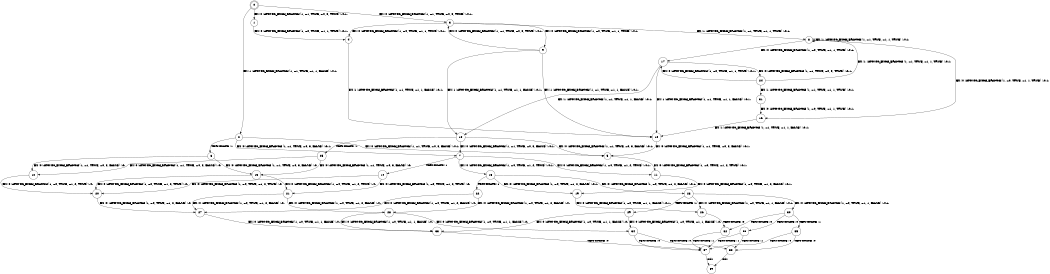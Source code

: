 digraph BCG {
size = "7, 10.5";
center = TRUE;
node [shape = circle];
0 [peripheries = 2];
0 -> 1 [label = "EX !0 !ATOMIC_EXCH_BRANCH (1, +1, TRUE, +0, 3, TRUE) !:0:1:"];
0 -> 2 [label = "EX !1 !ATOMIC_EXCH_BRANCH (1, +1, TRUE, +1, 1, FALSE) !:0:1:"];
0 -> 3 [label = "EX !0 !ATOMIC_EXCH_BRANCH (1, +1, TRUE, +0, 3, TRUE) !:0:1:"];
1 -> 4 [label = "EX !0 !ATOMIC_EXCH_BRANCH (1, +0, TRUE, +1, 1, TRUE) !:0:1:"];
2 -> 5 [label = "EX !0 !ATOMIC_EXCH_BRANCH (1, +1, TRUE, +0, 3, FALSE) !:0:1:"];
2 -> 6 [label = "TERMINATE !1"];
2 -> 7 [label = "EX !0 !ATOMIC_EXCH_BRANCH (1, +1, TRUE, +0, 3, FALSE) !:0:1:"];
3 -> 4 [label = "EX !0 !ATOMIC_EXCH_BRANCH (1, +0, TRUE, +1, 1, TRUE) !:0:1:"];
3 -> 8 [label = "EX !1 !ATOMIC_EXCH_BRANCH (1, +1, TRUE, +1, 1, TRUE) !:0:1:"];
3 -> 9 [label = "EX !0 !ATOMIC_EXCH_BRANCH (1, +0, TRUE, +1, 1, TRUE) !:0:1:"];
4 -> 10 [label = "EX !1 !ATOMIC_EXCH_BRANCH (1, +1, TRUE, +1, 1, FALSE) !:0:1:"];
5 -> 11 [label = "EX !0 !ATOMIC_EXCH_BRANCH (1, +0, TRUE, +1, 2, TRUE) !:0:1:"];
6 -> 12 [label = "EX !0 !ATOMIC_EXCH_BRANCH (1, +1, TRUE, +0, 3, FALSE) !:0:"];
6 -> 13 [label = "EX !0 !ATOMIC_EXCH_BRANCH (1, +1, TRUE, +0, 3, FALSE) !:0:"];
7 -> 11 [label = "EX !0 !ATOMIC_EXCH_BRANCH (1, +0, TRUE, +1, 2, TRUE) !:0:1:"];
7 -> 14 [label = "TERMINATE !1"];
7 -> 15 [label = "EX !0 !ATOMIC_EXCH_BRANCH (1, +0, TRUE, +1, 2, TRUE) !:0:1:"];
8 -> 16 [label = "EX !0 !ATOMIC_EXCH_BRANCH (1, +0, TRUE, +1, 1, TRUE) !:0:1:"];
8 -> 8 [label = "EX !1 !ATOMIC_EXCH_BRANCH (1, +1, TRUE, +1, 1, TRUE) !:0:1:"];
8 -> 17 [label = "EX !0 !ATOMIC_EXCH_BRANCH (1, +0, TRUE, +1, 1, TRUE) !:0:1:"];
9 -> 10 [label = "EX !1 !ATOMIC_EXCH_BRANCH (1, +1, TRUE, +1, 1, FALSE) !:0:1:"];
9 -> 18 [label = "EX !1 !ATOMIC_EXCH_BRANCH (1, +1, TRUE, +1, 1, FALSE) !:0:1:"];
9 -> 3 [label = "EX !0 !ATOMIC_EXCH_BRANCH (1, +1, TRUE, +0, 3, TRUE) !:0:1:"];
10 -> 5 [label = "EX !0 !ATOMIC_EXCH_BRANCH (1, +1, TRUE, +0, 3, FALSE) !:0:1:"];
11 -> 19 [label = "EX !0 !ATOMIC_EXCH_BRANCH (1, +0, TRUE, +1, 2, FALSE) !:0:1:"];
12 -> 20 [label = "EX !0 !ATOMIC_EXCH_BRANCH (1, +0, TRUE, +1, 2, TRUE) !:0:"];
13 -> 20 [label = "EX !0 !ATOMIC_EXCH_BRANCH (1, +0, TRUE, +1, 2, TRUE) !:0:"];
13 -> 21 [label = "EX !0 !ATOMIC_EXCH_BRANCH (1, +0, TRUE, +1, 2, TRUE) !:0:"];
14 -> 20 [label = "EX !0 !ATOMIC_EXCH_BRANCH (1, +0, TRUE, +1, 2, TRUE) !:0:"];
14 -> 21 [label = "EX !0 !ATOMIC_EXCH_BRANCH (1, +0, TRUE, +1, 2, TRUE) !:0:"];
15 -> 19 [label = "EX !0 !ATOMIC_EXCH_BRANCH (1, +0, TRUE, +1, 2, FALSE) !:0:1:"];
15 -> 22 [label = "TERMINATE !1"];
15 -> 23 [label = "EX !0 !ATOMIC_EXCH_BRANCH (1, +0, TRUE, +1, 2, FALSE) !:0:1:"];
16 -> 10 [label = "EX !1 !ATOMIC_EXCH_BRANCH (1, +1, TRUE, +1, 1, FALSE) !:0:1:"];
17 -> 10 [label = "EX !1 !ATOMIC_EXCH_BRANCH (1, +1, TRUE, +1, 1, FALSE) !:0:1:"];
17 -> 18 [label = "EX !1 !ATOMIC_EXCH_BRANCH (1, +1, TRUE, +1, 1, FALSE) !:0:1:"];
17 -> 24 [label = "EX !0 !ATOMIC_EXCH_BRANCH (1, +1, TRUE, +0, 3, TRUE) !:0:1:"];
18 -> 5 [label = "EX !0 !ATOMIC_EXCH_BRANCH (1, +1, TRUE, +0, 3, FALSE) !:0:1:"];
18 -> 25 [label = "TERMINATE !1"];
18 -> 7 [label = "EX !0 !ATOMIC_EXCH_BRANCH (1, +1, TRUE, +0, 3, FALSE) !:0:1:"];
19 -> 26 [label = "EX !0 !ATOMIC_EXCH_BRANCH (1, +0, TRUE, +1, 1, FALSE) !:0:1:"];
20 -> 27 [label = "EX !0 !ATOMIC_EXCH_BRANCH (1, +0, TRUE, +1, 2, FALSE) !:0:"];
21 -> 27 [label = "EX !0 !ATOMIC_EXCH_BRANCH (1, +0, TRUE, +1, 2, FALSE) !:0:"];
21 -> 28 [label = "EX !0 !ATOMIC_EXCH_BRANCH (1, +0, TRUE, +1, 2, FALSE) !:0:"];
22 -> 27 [label = "EX !0 !ATOMIC_EXCH_BRANCH (1, +0, TRUE, +1, 2, FALSE) !:0:"];
22 -> 28 [label = "EX !0 !ATOMIC_EXCH_BRANCH (1, +0, TRUE, +1, 2, FALSE) !:0:"];
23 -> 26 [label = "EX !0 !ATOMIC_EXCH_BRANCH (1, +0, TRUE, +1, 1, FALSE) !:0:1:"];
23 -> 29 [label = "TERMINATE !1"];
23 -> 30 [label = "EX !0 !ATOMIC_EXCH_BRANCH (1, +0, TRUE, +1, 1, FALSE) !:0:1:"];
24 -> 31 [label = "EX !1 !ATOMIC_EXCH_BRANCH (1, +1, TRUE, +1, 1, TRUE) !:0:1:"];
24 -> 8 [label = "EX !1 !ATOMIC_EXCH_BRANCH (1, +1, TRUE, +1, 1, TRUE) !:0:1:"];
24 -> 17 [label = "EX !0 !ATOMIC_EXCH_BRANCH (1, +0, TRUE, +1, 1, TRUE) !:0:1:"];
25 -> 12 [label = "EX !0 !ATOMIC_EXCH_BRANCH (1, +1, TRUE, +0, 3, FALSE) !:0:"];
25 -> 13 [label = "EX !0 !ATOMIC_EXCH_BRANCH (1, +1, TRUE, +0, 3, FALSE) !:0:"];
26 -> 32 [label = "TERMINATE !0"];
27 -> 33 [label = "EX !0 !ATOMIC_EXCH_BRANCH (1, +0, TRUE, +1, 1, FALSE) !:0:"];
28 -> 33 [label = "EX !0 !ATOMIC_EXCH_BRANCH (1, +0, TRUE, +1, 1, FALSE) !:0:"];
28 -> 34 [label = "EX !0 !ATOMIC_EXCH_BRANCH (1, +0, TRUE, +1, 1, FALSE) !:0:"];
29 -> 33 [label = "EX !0 !ATOMIC_EXCH_BRANCH (1, +0, TRUE, +1, 1, FALSE) !:0:"];
29 -> 34 [label = "EX !0 !ATOMIC_EXCH_BRANCH (1, +0, TRUE, +1, 1, FALSE) !:0:"];
30 -> 32 [label = "TERMINATE !0"];
30 -> 35 [label = "TERMINATE !1"];
30 -> 36 [label = "TERMINATE !0"];
31 -> 16 [label = "EX !0 !ATOMIC_EXCH_BRANCH (1, +0, TRUE, +1, 1, TRUE) !:0:1:"];
32 -> 37 [label = "TERMINATE !1"];
33 -> 37 [label = "TERMINATE !0"];
34 -> 37 [label = "TERMINATE !0"];
34 -> 38 [label = "TERMINATE !0"];
35 -> 37 [label = "TERMINATE !0"];
35 -> 38 [label = "TERMINATE !0"];
36 -> 37 [label = "TERMINATE !1"];
36 -> 38 [label = "TERMINATE !1"];
37 -> 39 [label = "exit"];
38 -> 39 [label = "exit"];
}
